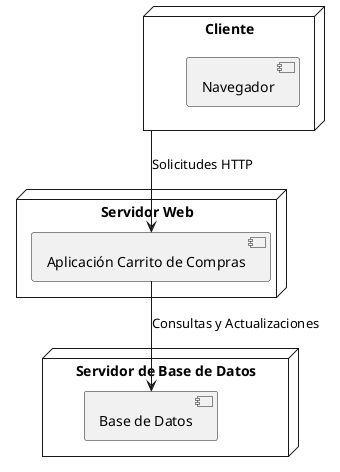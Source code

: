 @startuml
node "Cliente" {
    [Navegador]
}

node "Servidor Web" {
    [Aplicación Carrito de Compras]
}

node "Servidor de Base de Datos" {
    [Base de Datos]
}

[Cliente] --> [Aplicación Carrito de Compras] : Solicitudes HTTP
[Aplicación Carrito de Compras] --> [Base de Datos] : Consultas y Actualizaciones
@enduml


